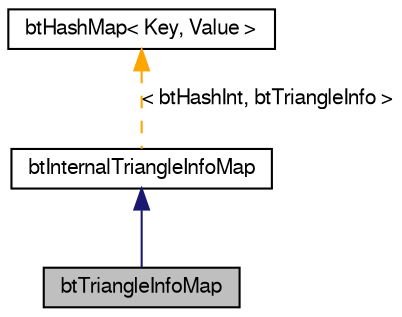 digraph G
{
  bgcolor="transparent";
  edge [fontname="FreeSans",fontsize=10,labelfontname="FreeSans",labelfontsize=10];
  node [fontname="FreeSans",fontsize=10,shape=record];
  Node1 [label="btTriangleInfoMap",height=0.2,width=0.4,color="black", fillcolor="grey75", style="filled" fontcolor="black"];
  Node2 -> Node1 [dir=back,color="midnightblue",fontsize=10,style="solid"];
  Node2 [label="btInternalTriangleInfoMap",height=0.2,width=0.4,color="black",URL="$classbt_hash_map.html"];
  Node3 -> Node2 [dir=back,color="orange",fontsize=10,style="dashed",label="\< btHashInt, btTriangleInfo \>"];
  Node3 [label="btHashMap\< Key, Value \>",height=0.2,width=0.4,color="black",URL="$classbt_hash_map.html"];
}
